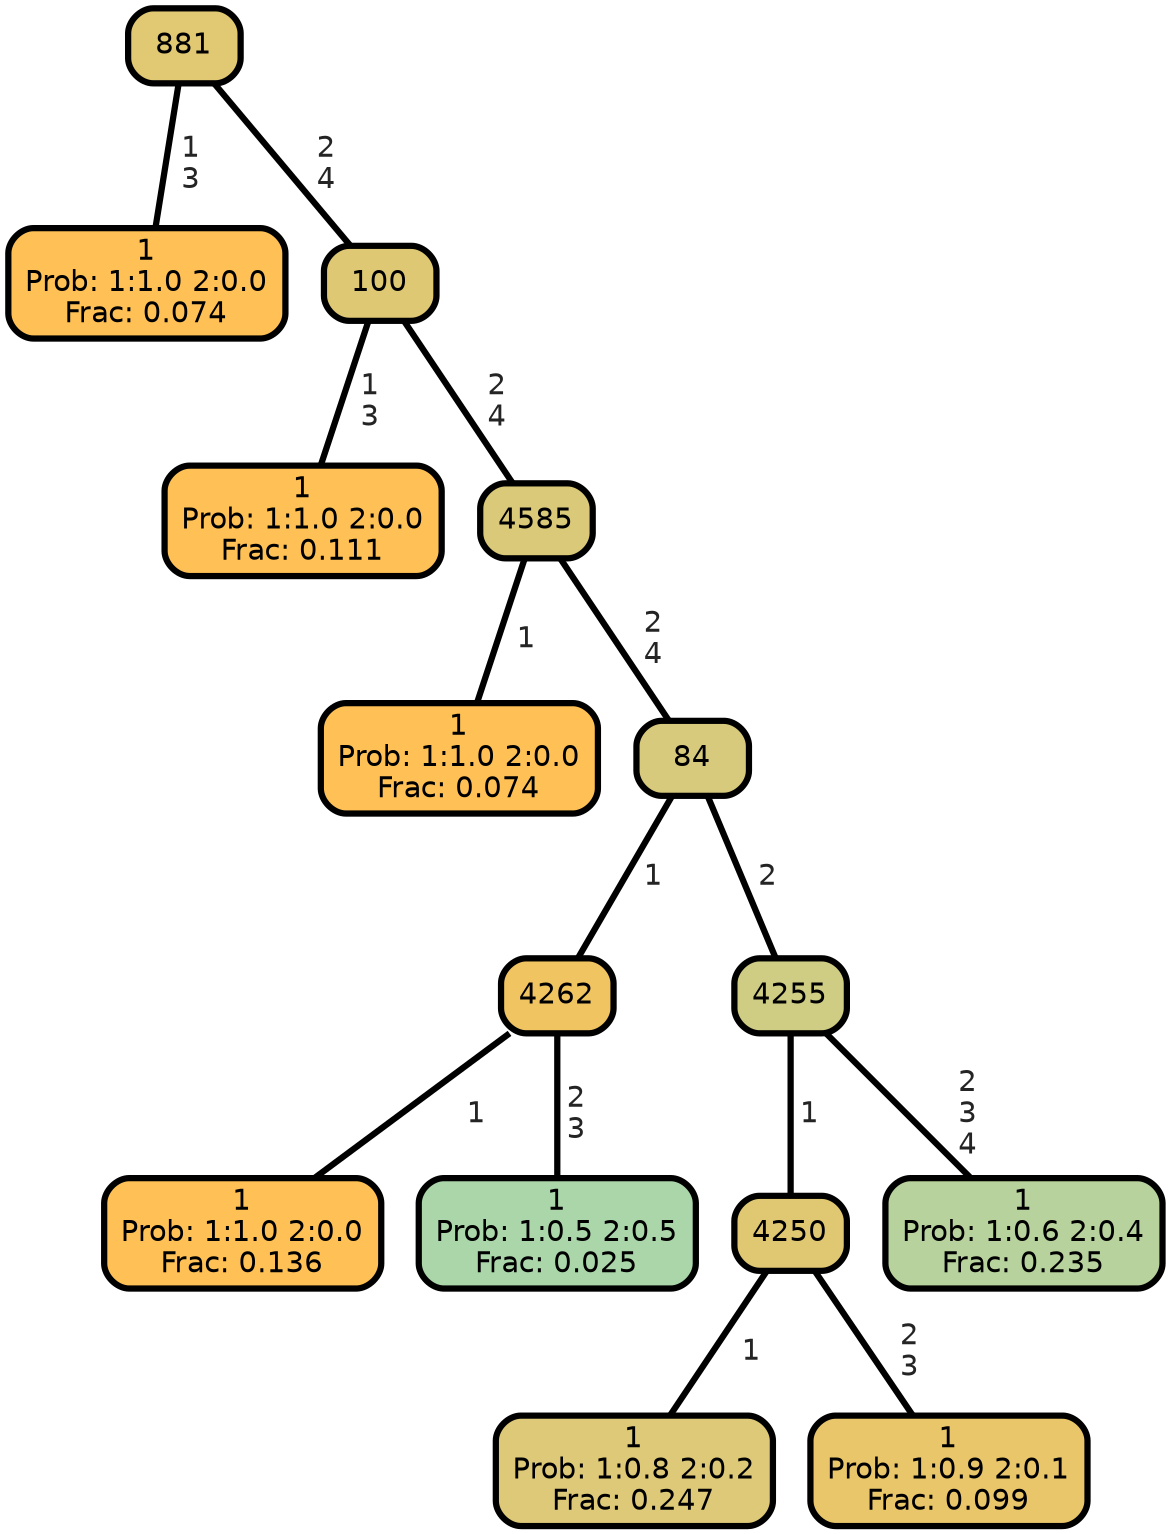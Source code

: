 graph Tree {
node [shape=box, style="filled, rounded",color="black",penwidth="3",fontcolor="black",                 fontname=helvetica] ;
graph [ranksep="0 equally", splines=straight,                 bgcolor=transparent, dpi=200] ;
edge [fontname=helvetica, fontweight=bold,fontcolor=grey14,color=black] ;
0 [label="1
Prob: 1:1.0 2:0.0
Frac: 0.074", fillcolor="#ffc155"] ;
1 [label="881", fillcolor="#e1c872"] ;
2 [label="1
Prob: 1:1.0 2:0.0
Frac: 0.111", fillcolor="#ffc155"] ;
3 [label="100", fillcolor="#dfc874"] ;
4 [label="1
Prob: 1:1.0 2:0.0
Frac: 0.074", fillcolor="#ffc155"] ;
5 [label="4585", fillcolor="#dac979"] ;
6 [label="1
Prob: 1:1.0 2:0.0
Frac: 0.136", fillcolor="#ffc155"] ;
7 [label="4262", fillcolor="#f1c462"] ;
8 [label="1
Prob: 1:0.5 2:0.5
Frac: 0.025", fillcolor="#aad6aa"] ;
9 [label="84", fillcolor="#d7ca7c"] ;
10 [label="1
Prob: 1:0.8 2:0.2
Frac: 0.247", fillcolor="#ddc977"] ;
11 [label="4250", fillcolor="#e0c873"] ;
12 [label="1
Prob: 1:0.9 2:0.1
Frac: 0.099", fillcolor="#e9c66a"] ;
13 [label="4255", fillcolor="#cfcc84"] ;
14 [label="1
Prob: 1:0.6 2:0.4
Frac: 0.235", fillcolor="#b7d29c"] ;
1 -- 0 [label=" 1\n 3",penwidth=3] ;
1 -- 3 [label=" 2\n 4",penwidth=3] ;
3 -- 2 [label=" 1\n 3",penwidth=3] ;
3 -- 5 [label=" 2\n 4",penwidth=3] ;
5 -- 4 [label=" 1",penwidth=3] ;
5 -- 9 [label=" 2\n 4",penwidth=3] ;
7 -- 6 [label=" 1",penwidth=3] ;
7 -- 8 [label=" 2\n 3",penwidth=3] ;
9 -- 7 [label=" 1",penwidth=3] ;
9 -- 13 [label=" 2",penwidth=3] ;
11 -- 10 [label=" 1",penwidth=3] ;
11 -- 12 [label=" 2\n 3",penwidth=3] ;
13 -- 11 [label=" 1",penwidth=3] ;
13 -- 14 [label=" 2\n 3\n 4",penwidth=3] ;
{rank = same;}}